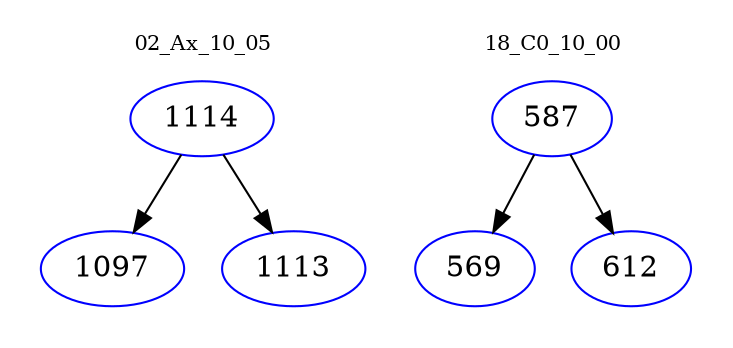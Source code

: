 digraph{
subgraph cluster_0 {
color = white
label = "02_Ax_10_05";
fontsize=10;
T0_1114 [label="1114", color="blue"]
T0_1114 -> T0_1097 [color="black"]
T0_1097 [label="1097", color="blue"]
T0_1114 -> T0_1113 [color="black"]
T0_1113 [label="1113", color="blue"]
}
subgraph cluster_1 {
color = white
label = "18_C0_10_00";
fontsize=10;
T1_587 [label="587", color="blue"]
T1_587 -> T1_569 [color="black"]
T1_569 [label="569", color="blue"]
T1_587 -> T1_612 [color="black"]
T1_612 [label="612", color="blue"]
}
}
